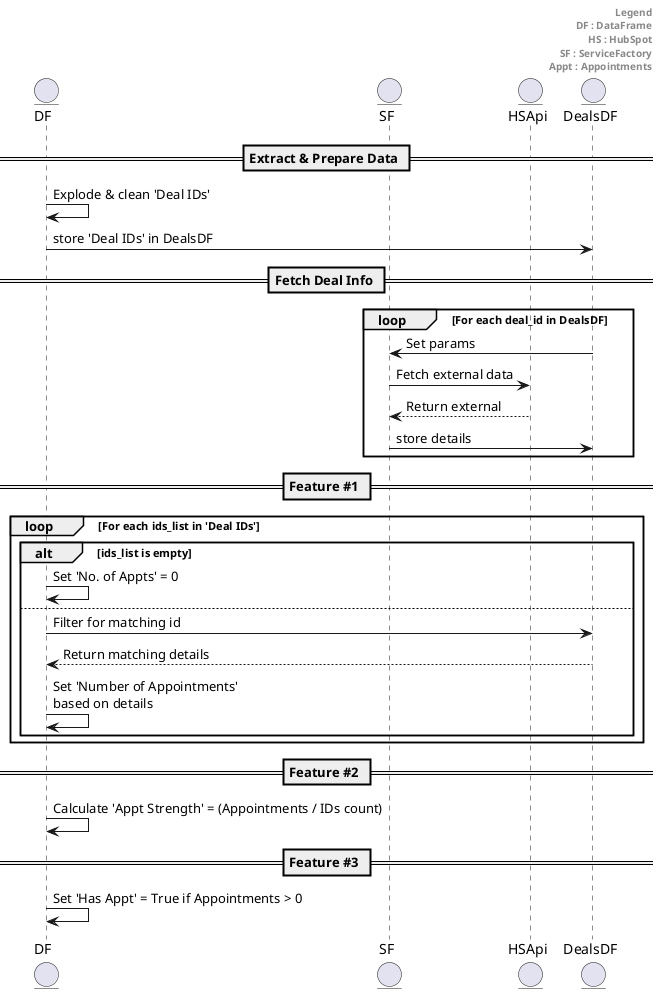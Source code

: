 @startuml
entity DF as working_df
entity SF as deal_service
entity HSApi
entity DealsDF as deals_df

== Extract & Prepare Data ==
working_df -> working_df : Explode & clean 'Deal IDs'
working_df -> deals_df : store 'Deal IDs' in DealsDF

== Fetch Deal Info ==
loop For each deal_id in DealsDF
    deals_df -> deal_service : Set params
    deal_service -> HSApi : Fetch external data
    HSApi --> deal_service : Return external
    deal_service -> deals_df : store details
end

== Feature #1 ==
loop For each ids_list in 'Deal IDs'
    alt ids_list is empty
        working_df -> working_df : Set 'No. of Appts' = 0
    else
        working_df -> deals_df : Filter for matching id
        deals_df --> working_df : Return matching details
        working_df -> working_df : Set 'Number of Appointments'\nbased on details
    end
end

== Feature #2 ==
working_df -> working_df : Calculate 'Appt Strength' = (Appointments / IDs count)
== Feature #3 ==
working_df -> working_df : Set 'Has Appt' = True if Appointments > 0

header
  **Legend**
  **DF : DataFrame**
  **HS : HubSpot**
  **SF : ServiceFactory**
  **Appt : Appointments**
end header
@enduml
